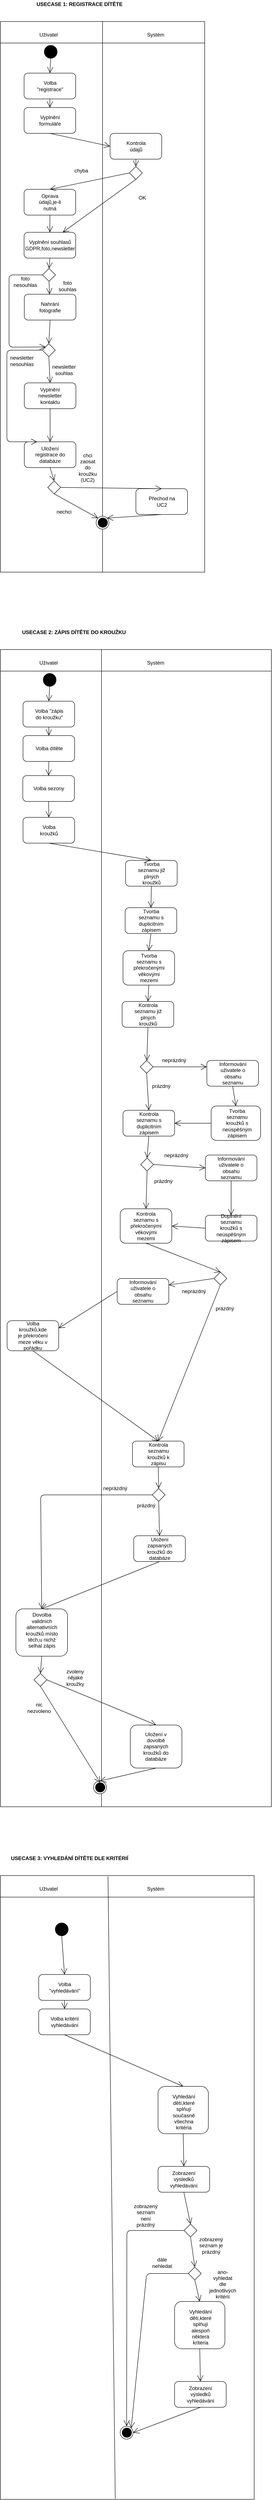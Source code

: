 <mxfile version="12.1.7" type="device" pages="1"><diagram id="_x2Eyd409KpLAd0YChi9" name="Page-1"><mxGraphModel dx="928" dy="1797" grid="1" gridSize="10" guides="1" tooltips="1" connect="1" arrows="1" fold="1" page="1" pageScale="1" pageWidth="827" pageHeight="1169" math="0" shadow="0"><root><mxCell id="0"/><mxCell id="1" parent="0"/><mxCell id="M9mVtO8n7H0OmHYh2Jus-49" value="" style="rounded=0;whiteSpace=wrap;html=1;" vertex="1" parent="1"><mxGeometry x="140" y="3210" width="590" height="1450" as="geometry"/></mxCell><mxCell id="7DIYh5Q-L_YXMXavRIty-65" value="" style="rounded=0;whiteSpace=wrap;html=1;" parent="1" vertex="1"><mxGeometry x="140" y="360" width="630" height="2690" as="geometry"/></mxCell><mxCell id="7DIYh5Q-L_YXMXavRIty-66" value="" style="rounded=0;whiteSpace=wrap;html=1;" parent="1" vertex="1"><mxGeometry x="140" y="360" width="630" height="50" as="geometry"/></mxCell><mxCell id="7DIYh5Q-L_YXMXavRIty-67" value="Uživatel" style="text;html=1;strokeColor=none;fillColor=none;align=center;verticalAlign=middle;whiteSpace=wrap;rounded=0;" parent="1" vertex="1"><mxGeometry x="232" y="381" width="40" height="20" as="geometry"/></mxCell><mxCell id="7DIYh5Q-L_YXMXavRIty-68" value="Systém" style="text;html=1;strokeColor=none;fillColor=none;align=center;verticalAlign=middle;whiteSpace=wrap;rounded=0;" parent="1" vertex="1"><mxGeometry x="481" y="381" width="40" height="20" as="geometry"/></mxCell><mxCell id="akJ_Z65h4DLHmcDgJkPW-2" value="" style="rounded=0;whiteSpace=wrap;html=1;" parent="1" vertex="1"><mxGeometry x="140" y="-1100" width="475" height="1280" as="geometry"/></mxCell><mxCell id="akJ_Z65h4DLHmcDgJkPW-1" value="" style="rounded=1;whiteSpace=wrap;html=1;" parent="1" vertex="1"><mxGeometry x="195" y="-980" width="120" height="60" as="geometry"/></mxCell><mxCell id="akJ_Z65h4DLHmcDgJkPW-4" value="" style="rounded=0;whiteSpace=wrap;html=1;" parent="1" vertex="1"><mxGeometry x="140" y="-1100" width="475" height="50" as="geometry"/></mxCell><mxCell id="akJ_Z65h4DLHmcDgJkPW-3" value="" style="endArrow=none;html=1;entryX=0.5;entryY=0;entryDx=0;entryDy=0;exitX=0.5;exitY=1;exitDx=0;exitDy=0;" parent="1" source="akJ_Z65h4DLHmcDgJkPW-2" target="akJ_Z65h4DLHmcDgJkPW-2" edge="1"><mxGeometry width="50" height="50" relative="1" as="geometry"><mxPoint x="135" y="-460" as="sourcePoint"/><mxPoint x="75" y="-720" as="targetPoint"/></mxGeometry></mxCell><mxCell id="akJ_Z65h4DLHmcDgJkPW-5" value="Uživatel" style="text;html=1;strokeColor=none;fillColor=none;align=center;verticalAlign=middle;whiteSpace=wrap;rounded=0;" parent="1" vertex="1"><mxGeometry x="232" y="-1079" width="40" height="20" as="geometry"/></mxCell><mxCell id="akJ_Z65h4DLHmcDgJkPW-6" value="Systém" style="text;html=1;strokeColor=none;fillColor=none;align=center;verticalAlign=middle;whiteSpace=wrap;rounded=0;" parent="1" vertex="1"><mxGeometry x="481" y="-1079" width="40" height="20" as="geometry"/></mxCell><mxCell id="yc7E0Hjt0VNVInXLVDCk-1" value="Volba &quot;registrace&quot;" style="text;html=1;strokeColor=none;fillColor=none;align=center;verticalAlign=middle;whiteSpace=wrap;rounded=0;" parent="1" vertex="1"><mxGeometry x="217" y="-960" width="77" height="20" as="geometry"/></mxCell><mxCell id="yc7E0Hjt0VNVInXLVDCk-2" value="" style="rounded=1;whiteSpace=wrap;html=1;" parent="1" vertex="1"><mxGeometry x="195" y="-900" width="120" height="60" as="geometry"/></mxCell><mxCell id="yc7E0Hjt0VNVInXLVDCk-3" value="Vyplnění formuláře" style="text;html=1;strokeColor=none;fillColor=none;align=center;verticalAlign=middle;whiteSpace=wrap;rounded=0;" parent="1" vertex="1"><mxGeometry x="217" y="-880" width="77" height="20" as="geometry"/></mxCell><mxCell id="yc7E0Hjt0VNVInXLVDCk-4" value="" style="rounded=1;whiteSpace=wrap;html=1;" parent="1" vertex="1"><mxGeometry x="395" y="-840" width="120" height="60" as="geometry"/></mxCell><mxCell id="yc7E0Hjt0VNVInXLVDCk-5" value="Kontrola údajů" style="text;html=1;strokeColor=none;fillColor=none;align=center;verticalAlign=middle;whiteSpace=wrap;rounded=0;" parent="1" vertex="1"><mxGeometry x="416.5" y="-820" width="77" height="20" as="geometry"/></mxCell><mxCell id="yc7E0Hjt0VNVInXLVDCk-6" value="" style="rounded=1;whiteSpace=wrap;html=1;" parent="1" vertex="1"><mxGeometry x="195" y="-610" width="120" height="60" as="geometry"/></mxCell><mxCell id="yc7E0Hjt0VNVInXLVDCk-7" value="Vyplnění souhlasů GDPR,foto,newsletter" style="text;html=1;strokeColor=none;fillColor=none;align=center;verticalAlign=middle;whiteSpace=wrap;rounded=0;" parent="1" vertex="1"><mxGeometry x="216.5" y="-590" width="77" height="20" as="geometry"/></mxCell><mxCell id="yc7E0Hjt0VNVInXLVDCk-8" value="" style="rounded=1;whiteSpace=wrap;html=1;" parent="1" vertex="1"><mxGeometry x="195" y="-710" width="120" height="60" as="geometry"/></mxCell><mxCell id="yc7E0Hjt0VNVInXLVDCk-9" value="Oprava údajů,je-li nutná" style="text;html=1;strokeColor=none;fillColor=none;align=center;verticalAlign=middle;whiteSpace=wrap;rounded=0;" parent="1" vertex="1"><mxGeometry x="225" y="-690" width="60" height="20" as="geometry"/></mxCell><mxCell id="yc7E0Hjt0VNVInXLVDCk-10" value="" style="rounded=1;whiteSpace=wrap;html=1;" parent="1" vertex="1"><mxGeometry x="195.5" y="-466" width="120" height="60" as="geometry"/></mxCell><mxCell id="yc7E0Hjt0VNVInXLVDCk-11" value="Nahrání fotografie" style="text;html=1;strokeColor=none;fillColor=none;align=center;verticalAlign=middle;whiteSpace=wrap;rounded=0;" parent="1" vertex="1"><mxGeometry x="217" y="-446" width="77" height="20" as="geometry"/></mxCell><mxCell id="yc7E0Hjt0VNVInXLVDCk-12" value="" style="rhombus;whiteSpace=wrap;html=1;" parent="1" vertex="1"><mxGeometry x="440" y="-763" width="30" height="30" as="geometry"/></mxCell><mxCell id="yc7E0Hjt0VNVInXLVDCk-13" value="" style="rhombus;whiteSpace=wrap;html=1;" parent="1" vertex="1"><mxGeometry x="238" y="-526" width="30" height="30" as="geometry"/></mxCell><mxCell id="yc7E0Hjt0VNVInXLVDCk-14" value="" style="rounded=1;whiteSpace=wrap;html=1;" parent="1" vertex="1"><mxGeometry x="195.5" y="-260" width="120" height="60" as="geometry"/></mxCell><mxCell id="yc7E0Hjt0VNVInXLVDCk-15" value="Vyplnění newsletter kontaktu" style="text;html=1;strokeColor=none;fillColor=none;align=center;verticalAlign=middle;whiteSpace=wrap;rounded=0;" parent="1" vertex="1"><mxGeometry x="217" y="-240" width="77" height="20" as="geometry"/></mxCell><mxCell id="yc7E0Hjt0VNVInXLVDCk-16" value="" style="rounded=1;whiteSpace=wrap;html=1;" parent="1" vertex="1"><mxGeometry x="455" y="-14" width="120" height="60" as="geometry"/></mxCell><mxCell id="yc7E0Hjt0VNVInXLVDCk-17" value="Přechod na UC2" style="text;html=1;strokeColor=none;fillColor=none;align=center;verticalAlign=middle;whiteSpace=wrap;rounded=0;" parent="1" vertex="1"><mxGeometry x="476.5" y="6" width="77" height="20" as="geometry"/></mxCell><mxCell id="yc7E0Hjt0VNVInXLVDCk-18" value="" style="rounded=1;whiteSpace=wrap;html=1;" parent="1" vertex="1"><mxGeometry x="195.5" y="-123" width="120" height="60" as="geometry"/></mxCell><mxCell id="yc7E0Hjt0VNVInXLVDCk-19" value="Uložení registrace do databáze" style="text;html=1;strokeColor=none;fillColor=none;align=center;verticalAlign=middle;whiteSpace=wrap;rounded=0;" parent="1" vertex="1"><mxGeometry x="217" y="-103" width="77" height="20" as="geometry"/></mxCell><mxCell id="yc7E0Hjt0VNVInXLVDCk-20" value="" style="endArrow=open;endFill=1;endSize=12;html=1;entryX=0.5;entryY=0;entryDx=0;entryDy=0;exitX=0.5;exitY=1;exitDx=0;exitDy=0;" parent="1" source="akJ_Z65h4DLHmcDgJkPW-1" target="yc7E0Hjt0VNVInXLVDCk-2" edge="1"><mxGeometry width="160" relative="1" as="geometry"><mxPoint x="-65" y="-725" as="sourcePoint"/><mxPoint x="95" y="-725" as="targetPoint"/></mxGeometry></mxCell><mxCell id="yc7E0Hjt0VNVInXLVDCk-21" value="" style="endArrow=open;endFill=1;endSize=12;html=1;exitX=0.5;exitY=1;exitDx=0;exitDy=0;entryX=0;entryY=0.5;entryDx=0;entryDy=0;" parent="1" source="yc7E0Hjt0VNVInXLVDCk-2" target="yc7E0Hjt0VNVInXLVDCk-4" edge="1"><mxGeometry width="160" relative="1" as="geometry"><mxPoint x="265" y="-910" as="sourcePoint"/><mxPoint x="45" y="-800" as="targetPoint"/></mxGeometry></mxCell><mxCell id="yc7E0Hjt0VNVInXLVDCk-24" value="" style="endArrow=open;endFill=1;endSize=12;html=1;exitX=0.5;exitY=1;exitDx=0;exitDy=0;entryX=0.5;entryY=0;entryDx=0;entryDy=0;" parent="1" source="yc7E0Hjt0VNVInXLVDCk-4" target="yc7E0Hjt0VNVInXLVDCk-12" edge="1"><mxGeometry width="160" relative="1" as="geometry"><mxPoint x="265" y="-830" as="sourcePoint"/><mxPoint x="405" y="-800" as="targetPoint"/></mxGeometry></mxCell><mxCell id="yc7E0Hjt0VNVInXLVDCk-25" value="" style="endArrow=open;endFill=1;endSize=12;html=1;exitX=0;exitY=0.5;exitDx=0;exitDy=0;entryX=0.5;entryY=0;entryDx=0;entryDy=0;" parent="1" source="yc7E0Hjt0VNVInXLVDCk-12" target="yc7E0Hjt0VNVInXLVDCk-8" edge="1"><mxGeometry width="160" relative="1" as="geometry"><mxPoint x="265" y="-830" as="sourcePoint"/><mxPoint x="405" y="-800" as="targetPoint"/></mxGeometry></mxCell><mxCell id="yc7E0Hjt0VNVInXLVDCk-26" value="" style="endArrow=open;endFill=1;endSize=12;html=1;entryX=0.75;entryY=0;entryDx=0;entryDy=0;exitX=0.5;exitY=1;exitDx=0;exitDy=0;" parent="1" source="yc7E0Hjt0VNVInXLVDCk-12" target="yc7E0Hjt0VNVInXLVDCk-6" edge="1"><mxGeometry width="160" relative="1" as="geometry"><mxPoint x="450" y="-738" as="sourcePoint"/><mxPoint x="265" y="-670" as="targetPoint"/></mxGeometry></mxCell><mxCell id="yc7E0Hjt0VNVInXLVDCk-27" value="" style="endArrow=open;endFill=1;endSize=12;html=1;entryX=0.5;entryY=0;entryDx=0;entryDy=0;exitX=0.5;exitY=1;exitDx=0;exitDy=0;" parent="1" source="yc7E0Hjt0VNVInXLVDCk-6" target="yc7E0Hjt0VNVInXLVDCk-13" edge="1"><mxGeometry width="160" relative="1" as="geometry"><mxPoint x="465" y="-723" as="sourcePoint"/><mxPoint x="265" y="-600" as="targetPoint"/></mxGeometry></mxCell><mxCell id="yc7E0Hjt0VNVInXLVDCk-28" value="" style="endArrow=open;endFill=1;endSize=12;html=1;exitX=0.5;exitY=1;exitDx=0;exitDy=0;" parent="1" source="yc7E0Hjt0VNVInXLVDCk-13" target="yc7E0Hjt0VNVInXLVDCk-10" edge="1"><mxGeometry width="160" relative="1" as="geometry"><mxPoint x="265" y="-540" as="sourcePoint"/><mxPoint x="263" y="-520" as="targetPoint"/></mxGeometry></mxCell><mxCell id="qih8UzjFprMZLhGbJ22U-2" value="" style="rhombus;whiteSpace=wrap;html=1;" parent="1" vertex="1"><mxGeometry x="237.5" y="-351" width="30" height="30" as="geometry"/></mxCell><mxCell id="qih8UzjFprMZLhGbJ22U-3" value="" style="endArrow=open;endFill=1;endSize=12;html=1;entryX=0.5;entryY=0;entryDx=0;entryDy=0;exitX=0.5;exitY=1;exitDx=0;exitDy=0;" parent="1" source="yc7E0Hjt0VNVInXLVDCk-10" target="qih8UzjFprMZLhGbJ22U-2" edge="1"><mxGeometry width="160" relative="1" as="geometry"><mxPoint x="332.5" y="-426" as="sourcePoint"/><mxPoint x="342.5" y="-476" as="targetPoint"/></mxGeometry></mxCell><mxCell id="qih8UzjFprMZLhGbJ22U-4" value="" style="endArrow=open;endFill=1;endSize=12;html=1;exitX=0.5;exitY=1;exitDx=0;exitDy=0;entryX=0.5;entryY=0;entryDx=0;entryDy=0;" parent="1" source="qih8UzjFprMZLhGbJ22U-2" target="yc7E0Hjt0VNVInXLVDCk-14" edge="1"><mxGeometry width="160" relative="1" as="geometry"><mxPoint x="342.5" y="-416" as="sourcePoint"/><mxPoint x="331.75" y="-342" as="targetPoint"/></mxGeometry></mxCell><mxCell id="qih8UzjFprMZLhGbJ22U-8" value="" style="endArrow=open;endFill=1;endSize=12;html=1;entryX=0.25;entryY=0;entryDx=0;entryDy=0;exitX=0;exitY=0.5;exitDx=0;exitDy=0;" parent="1" source="qih8UzjFprMZLhGbJ22U-2" target="yc7E0Hjt0VNVInXLVDCk-18" edge="1"><mxGeometry width="160" relative="1" as="geometry"><mxPoint x="238" y="-340" as="sourcePoint"/><mxPoint x="255" y="-390" as="targetPoint"/><Array as="points"><mxPoint x="155" y="-336"/><mxPoint x="155" y="-123"/></Array></mxGeometry></mxCell><mxCell id="qih8UzjFprMZLhGbJ22U-9" value="" style="endArrow=open;endFill=1;endSize=12;html=1;exitX=0;exitY=0.5;exitDx=0;exitDy=0;entryX=0;entryY=0;entryDx=0;entryDy=0;" parent="1" source="yc7E0Hjt0VNVInXLVDCk-13" target="qih8UzjFprMZLhGbJ22U-2" edge="1"><mxGeometry width="160" relative="1" as="geometry"><mxPoint x="248" y="-501" as="sourcePoint"/><mxPoint x="255" y="-333.5" as="targetPoint"/><Array as="points"><mxPoint x="160" y="-511"/><mxPoint x="160" y="-343"/></Array></mxGeometry></mxCell><mxCell id="qih8UzjFprMZLhGbJ22U-10" value="" style="endArrow=open;endFill=1;endSize=12;html=1;exitX=0.5;exitY=1;exitDx=0;exitDy=0;entryX=0.5;entryY=0;entryDx=0;entryDy=0;" parent="1" source="yc7E0Hjt0VNVInXLVDCk-14" target="yc7E0Hjt0VNVInXLVDCk-18" edge="1"><mxGeometry width="160" relative="1" as="geometry"><mxPoint x="255.5" y="-190" as="sourcePoint"/><mxPoint x="259" y="-80" as="targetPoint"/></mxGeometry></mxCell><mxCell id="qih8UzjFprMZLhGbJ22U-11" value="" style="endArrow=open;endFill=1;endSize=12;html=1;entryX=0.5;entryY=0;entryDx=0;entryDy=0;exitX=0.5;exitY=1;exitDx=0;exitDy=0;" parent="1" source="yc7E0Hjt0VNVInXLVDCk-8" target="yc7E0Hjt0VNVInXLVDCk-6" edge="1"><mxGeometry width="160" relative="1" as="geometry"><mxPoint x="465" y="-723" as="sourcePoint"/><mxPoint x="295" y="-600" as="targetPoint"/></mxGeometry></mxCell><mxCell id="qih8UzjFprMZLhGbJ22U-12" value="" style="endArrow=open;endFill=1;endSize=12;html=1;exitX=1;exitY=0.5;exitDx=0;exitDy=0;entryX=0.5;entryY=0;entryDx=0;entryDy=0;" parent="1" source="qih8UzjFprMZLhGbJ22U-14" target="yc7E0Hjt0VNVInXLVDCk-16" edge="1"><mxGeometry width="160" relative="1" as="geometry"><mxPoint x="265.5" y="-190" as="sourcePoint"/><mxPoint x="265.5" y="-113" as="targetPoint"/></mxGeometry></mxCell><mxCell id="qih8UzjFprMZLhGbJ22U-13" value="foto nesouhlas" style="text;html=1;strokeColor=none;fillColor=none;align=center;verticalAlign=middle;whiteSpace=wrap;rounded=0;" parent="1" vertex="1"><mxGeometry x="177.5" y="-505" width="40" height="20" as="geometry"/></mxCell><mxCell id="qih8UzjFprMZLhGbJ22U-14" value="" style="rhombus;whiteSpace=wrap;html=1;" parent="1" vertex="1"><mxGeometry x="250" y="-32" width="30" height="30" as="geometry"/></mxCell><mxCell id="qih8UzjFprMZLhGbJ22U-15" value="" style="endArrow=open;endFill=1;endSize=12;html=1;exitX=0.5;exitY=1;exitDx=0;exitDy=0;entryX=0.5;entryY=0;entryDx=0;entryDy=0;" parent="1" source="yc7E0Hjt0VNVInXLVDCk-18" target="qih8UzjFprMZLhGbJ22U-14" edge="1"><mxGeometry width="160" relative="1" as="geometry"><mxPoint x="265.5" y="-190" as="sourcePoint"/><mxPoint x="265.5" y="-113" as="targetPoint"/></mxGeometry></mxCell><mxCell id="qih8UzjFprMZLhGbJ22U-17" value="" style="ellipse;whiteSpace=wrap;html=1;aspect=fixed;" parent="1" vertex="1"><mxGeometry x="362.5" y="50" width="30" height="30" as="geometry"/></mxCell><mxCell id="qih8UzjFprMZLhGbJ22U-18" value="" style="ellipse;whiteSpace=wrap;html=1;aspect=fixed;fillColor=#000000;" parent="1" vertex="1"><mxGeometry x="367" y="54" width="22" height="22" as="geometry"/></mxCell><mxCell id="qih8UzjFprMZLhGbJ22U-21" value="" style="endArrow=open;endFill=1;endSize=12;html=1;exitX=0.5;exitY=1;exitDx=0;exitDy=0;entryX=0;entryY=0;entryDx=0;entryDy=0;" parent="1" source="qih8UzjFprMZLhGbJ22U-14" target="qih8UzjFprMZLhGbJ22U-17" edge="1"><mxGeometry width="160" relative="1" as="geometry"><mxPoint x="290" y="-7" as="sourcePoint"/><mxPoint x="525" y="-4" as="targetPoint"/></mxGeometry></mxCell><mxCell id="qih8UzjFprMZLhGbJ22U-22" value="" style="endArrow=open;endFill=1;endSize=12;html=1;exitX=0.5;exitY=1;exitDx=0;exitDy=0;entryX=1;entryY=0;entryDx=0;entryDy=0;" parent="1" source="yc7E0Hjt0VNVInXLVDCk-16" target="qih8UzjFprMZLhGbJ22U-17" edge="1"><mxGeometry width="160" relative="1" as="geometry"><mxPoint x="275" y="8" as="sourcePoint"/><mxPoint x="376.893" y="64.393" as="targetPoint"/></mxGeometry></mxCell><mxCell id="qih8UzjFprMZLhGbJ22U-23" value="foto souhlas" style="text;html=1;strokeColor=none;fillColor=none;align=center;verticalAlign=middle;whiteSpace=wrap;rounded=0;" parent="1" vertex="1"><mxGeometry x="275.5" y="-495" width="40" height="20" as="geometry"/></mxCell><mxCell id="qih8UzjFprMZLhGbJ22U-24" value="newsletter souhlas" style="text;html=1;strokeColor=none;fillColor=none;align=center;verticalAlign=middle;whiteSpace=wrap;rounded=0;" parent="1" vertex="1"><mxGeometry x="267.5" y="-300" width="40" height="20" as="geometry"/></mxCell><mxCell id="qih8UzjFprMZLhGbJ22U-25" value="newsletter nesouhlas" style="text;html=1;strokeColor=none;fillColor=none;align=center;verticalAlign=middle;whiteSpace=wrap;rounded=0;" parent="1" vertex="1"><mxGeometry x="170" y="-321" width="40" height="20" as="geometry"/></mxCell><mxCell id="qih8UzjFprMZLhGbJ22U-26" value="OK" style="text;html=1;strokeColor=none;fillColor=none;align=center;verticalAlign=middle;whiteSpace=wrap;rounded=0;" parent="1" vertex="1"><mxGeometry x="450" y="-700" width="40" height="20" as="geometry"/></mxCell><mxCell id="qih8UzjFprMZLhGbJ22U-27" value="chyba" style="text;html=1;strokeColor=none;fillColor=none;align=center;verticalAlign=middle;whiteSpace=wrap;rounded=0;" parent="1" vertex="1"><mxGeometry x="307.5" y="-763" width="40" height="20" as="geometry"/></mxCell><mxCell id="qih8UzjFprMZLhGbJ22U-28" value="chci zaosat do kroužku (UC2)" style="text;html=1;strokeColor=none;fillColor=none;align=center;verticalAlign=middle;whiteSpace=wrap;rounded=0;" parent="1" vertex="1"><mxGeometry x="322.5" y="-73" width="40" height="20" as="geometry"/></mxCell><mxCell id="qih8UzjFprMZLhGbJ22U-29" value="nechci" style="text;html=1;strokeColor=none;fillColor=none;align=center;verticalAlign=middle;whiteSpace=wrap;rounded=0;" parent="1" vertex="1"><mxGeometry x="267.5" y="30" width="40" height="20" as="geometry"/></mxCell><mxCell id="qih8UzjFprMZLhGbJ22U-31" value="" style="ellipse;whiteSpace=wrap;html=1;aspect=fixed;fillColor=#000000;" parent="1" vertex="1"><mxGeometry x="242" y="-1044.5" width="30" height="30" as="geometry"/></mxCell><mxCell id="qih8UzjFprMZLhGbJ22U-32" value="" style="endArrow=open;endFill=1;endSize=12;html=1;entryX=0.5;entryY=0;entryDx=0;entryDy=0;exitX=0.5;exitY=1;exitDx=0;exitDy=0;" parent="1" source="qih8UzjFprMZLhGbJ22U-31" target="akJ_Z65h4DLHmcDgJkPW-1" edge="1"><mxGeometry width="160" relative="1" as="geometry"><mxPoint x="265" y="-930" as="sourcePoint"/><mxPoint x="265" y="-910" as="targetPoint"/></mxGeometry></mxCell><mxCell id="9zVzNf17togBuj1kC-iF-1" value="" style="rounded=1;whiteSpace=wrap;html=1;" parent="1" vertex="1"><mxGeometry x="192.5" y="480" width="120" height="60" as="geometry"/></mxCell><mxCell id="9zVzNf17togBuj1kC-iF-2" value="" style="endArrow=none;html=1;entryX=0.5;entryY=0;entryDx=0;entryDy=0;" parent="1" edge="1"><mxGeometry width="50" height="50" relative="1" as="geometry"><mxPoint x="375" y="3050" as="sourcePoint"/><mxPoint x="375" y="360" as="targetPoint"/></mxGeometry></mxCell><mxCell id="9zVzNf17togBuj1kC-iF-3" value="Volba &quot;zápis do kroužku&quot;" style="text;html=1;strokeColor=none;fillColor=none;align=center;verticalAlign=middle;whiteSpace=wrap;rounded=0;" parent="1" vertex="1"><mxGeometry x="214.5" y="500" width="77" height="20" as="geometry"/></mxCell><mxCell id="9zVzNf17togBuj1kC-iF-4" value="" style="rounded=1;whiteSpace=wrap;html=1;" parent="1" vertex="1"><mxGeometry x="192.5" y="560" width="120" height="60" as="geometry"/></mxCell><mxCell id="9zVzNf17togBuj1kC-iF-5" value="Volba dítěte" style="text;html=1;strokeColor=none;fillColor=none;align=center;verticalAlign=middle;whiteSpace=wrap;rounded=0;" parent="1" vertex="1"><mxGeometry x="214.5" y="580" width="77" height="20" as="geometry"/></mxCell><mxCell id="9zVzNf17togBuj1kC-iF-6" value="" style="rounded=1;whiteSpace=wrap;html=1;" parent="1" vertex="1"><mxGeometry x="192" y="653" width="120" height="60" as="geometry"/></mxCell><mxCell id="9zVzNf17togBuj1kC-iF-7" value="Volba sezony" style="text;html=1;strokeColor=none;fillColor=none;align=center;verticalAlign=middle;whiteSpace=wrap;rounded=0;" parent="1" vertex="1"><mxGeometry x="213.5" y="673" width="77" height="20" as="geometry"/></mxCell><mxCell id="9zVzNf17togBuj1kC-iF-8" value="" style="rounded=1;whiteSpace=wrap;html=1;" parent="1" vertex="1"><mxGeometry x="431" y="850" width="120" height="60" as="geometry"/></mxCell><mxCell id="9zVzNf17togBuj1kC-iF-9" value="Tvorba seznamu již plných kroužků" style="text;html=1;strokeColor=none;fillColor=none;align=center;verticalAlign=middle;whiteSpace=wrap;rounded=0;" parent="1" vertex="1"><mxGeometry x="452.5" y="870" width="77" height="20" as="geometry"/></mxCell><mxCell id="9zVzNf17togBuj1kC-iF-10" value="" style="rounded=1;whiteSpace=wrap;html=1;" parent="1" vertex="1"><mxGeometry x="192.5" y="750" width="120" height="60" as="geometry"/></mxCell><mxCell id="9zVzNf17togBuj1kC-iF-11" value="Volba kroužků" style="text;html=1;strokeColor=none;fillColor=none;align=center;verticalAlign=middle;whiteSpace=wrap;rounded=0;" parent="1" vertex="1"><mxGeometry x="222.5" y="770" width="60" height="20" as="geometry"/></mxCell><mxCell id="9zVzNf17togBuj1kC-iF-12" value="" style="rounded=1;whiteSpace=wrap;html=1;" parent="1" vertex="1"><mxGeometry x="430" y="960" width="120" height="60" as="geometry"/></mxCell><mxCell id="9zVzNf17togBuj1kC-iF-13" value="Tvorba seznamu s duplicitním zápisem" style="text;html=1;strokeColor=none;fillColor=none;align=center;verticalAlign=middle;whiteSpace=wrap;rounded=0;" parent="1" vertex="1"><mxGeometry x="451.5" y="980" width="77" height="20" as="geometry"/></mxCell><mxCell id="9zVzNf17togBuj1kC-iF-18" value="" style="rounded=1;whiteSpace=wrap;html=1;" parent="1" vertex="1"><mxGeometry x="155.5" y="1920" width="120" height="70" as="geometry"/></mxCell><mxCell id="9zVzNf17togBuj1kC-iF-19" value="Volba kroužků,kde je překročení meze věku v pořádku" style="text;html=1;strokeColor=none;fillColor=none;align=center;verticalAlign=middle;whiteSpace=wrap;rounded=0;" parent="1" vertex="1"><mxGeometry x="177" y="1945" width="77" height="20" as="geometry"/></mxCell><mxCell id="9zVzNf17togBuj1kC-iF-22" value="" style="endArrow=open;endFill=1;endSize=12;html=1;entryX=0.5;entryY=0;entryDx=0;entryDy=0;exitX=0.5;exitY=1;exitDx=0;exitDy=0;" parent="1" source="9zVzNf17togBuj1kC-iF-1" target="9zVzNf17togBuj1kC-iF-4" edge="1"><mxGeometry width="160" relative="1" as="geometry"><mxPoint x="-67.5" y="735" as="sourcePoint"/><mxPoint x="92.5" y="735" as="targetPoint"/></mxGeometry></mxCell><mxCell id="9zVzNf17togBuj1kC-iF-23" value="" style="endArrow=open;endFill=1;endSize=12;html=1;exitX=0.5;exitY=1;exitDx=0;exitDy=0;entryX=0.5;entryY=0;entryDx=0;entryDy=0;" parent="1" source="9zVzNf17togBuj1kC-iF-4" target="9zVzNf17togBuj1kC-iF-6" edge="1"><mxGeometry width="160" relative="1" as="geometry"><mxPoint x="262.5" y="550" as="sourcePoint"/><mxPoint x="42.5" y="660" as="targetPoint"/></mxGeometry></mxCell><mxCell id="9zVzNf17togBuj1kC-iF-27" value="" style="endArrow=open;endFill=1;endSize=12;html=1;entryX=0.5;entryY=0;entryDx=0;entryDy=0;exitX=0.5;exitY=1;exitDx=0;exitDy=0;" parent="1" source="9zVzNf17togBuj1kC-iF-8" target="9zVzNf17togBuj1kC-iF-12" edge="1"><mxGeometry width="160" relative="1" as="geometry"><mxPoint x="462.5" y="737" as="sourcePoint"/><mxPoint x="250.5" y="934" as="targetPoint"/></mxGeometry></mxCell><mxCell id="9zVzNf17togBuj1kC-iF-30" value="" style="endArrow=open;endFill=1;endSize=12;html=1;entryX=0.5;entryY=0;entryDx=0;entryDy=0;exitX=0.5;exitY=1;exitDx=0;exitDy=0;" parent="1" source="9zVzNf17togBuj1kC-iF-12" target="7DIYh5Q-L_YXMXavRIty-1" edge="1"><mxGeometry width="160" relative="1" as="geometry"><mxPoint x="330" y="1034" as="sourcePoint"/><mxPoint x="250" y="1109" as="targetPoint"/></mxGeometry></mxCell><mxCell id="9zVzNf17togBuj1kC-iF-35" value="" style="endArrow=open;endFill=1;endSize=12;html=1;entryX=0.5;entryY=0;entryDx=0;entryDy=0;exitX=0.5;exitY=1;exitDx=0;exitDy=0;" parent="1" source="9zVzNf17togBuj1kC-iF-10" target="9zVzNf17togBuj1kC-iF-8" edge="1"><mxGeometry width="160" relative="1" as="geometry"><mxPoint x="462.5" y="737" as="sourcePoint"/><mxPoint x="292.5" y="860" as="targetPoint"/></mxGeometry></mxCell><mxCell id="9zVzNf17togBuj1kC-iF-40" value="" style="ellipse;whiteSpace=wrap;html=1;aspect=fixed;" parent="1" vertex="1"><mxGeometry x="356.5" y="2990" width="30" height="30" as="geometry"/></mxCell><mxCell id="9zVzNf17togBuj1kC-iF-41" value="" style="ellipse;whiteSpace=wrap;html=1;aspect=fixed;fillColor=#000000;" parent="1" vertex="1"><mxGeometry x="361" y="2994" width="22" height="22" as="geometry"/></mxCell><mxCell id="9zVzNf17togBuj1kC-iF-43" value="" style="endArrow=open;endFill=1;endSize=12;html=1;exitX=0.5;exitY=1;exitDx=0;exitDy=0;entryX=0.5;entryY=0;entryDx=0;entryDy=0;" parent="1" source="7DIYh5Q-L_YXMXavRIty-51" target="9zVzNf17togBuj1kC-iF-40" edge="1"><mxGeometry width="160" relative="1" as="geometry"><mxPoint x="414.5" y="2950" as="sourcePoint"/><mxPoint x="278.893" y="2714.393" as="targetPoint"/></mxGeometry></mxCell><mxCell id="9zVzNf17togBuj1kC-iF-51" value="" style="ellipse;whiteSpace=wrap;html=1;aspect=fixed;fillColor=#000000;" parent="1" vertex="1"><mxGeometry x="239.5" y="415.5" width="30" height="30" as="geometry"/></mxCell><mxCell id="9zVzNf17togBuj1kC-iF-52" value="" style="endArrow=open;endFill=1;endSize=12;html=1;entryX=0.5;entryY=0;entryDx=0;entryDy=0;exitX=0.5;exitY=1;exitDx=0;exitDy=0;" parent="1" source="9zVzNf17togBuj1kC-iF-51" target="9zVzNf17togBuj1kC-iF-1" edge="1"><mxGeometry width="160" relative="1" as="geometry"><mxPoint x="262.5" y="530" as="sourcePoint"/><mxPoint x="262.5" y="550" as="targetPoint"/></mxGeometry></mxCell><mxCell id="7DIYh5Q-L_YXMXavRIty-1" value="" style="rounded=1;whiteSpace=wrap;html=1;" parent="1" vertex="1"><mxGeometry x="425" y="1060" width="120" height="80" as="geometry"/></mxCell><mxCell id="7DIYh5Q-L_YXMXavRIty-2" value="Tvorba seznamu s překročenými věkovými mezemi" style="text;html=1;strokeColor=none;fillColor=none;align=center;verticalAlign=middle;whiteSpace=wrap;rounded=0;" parent="1" vertex="1"><mxGeometry x="446.5" y="1090" width="77" height="20" as="geometry"/></mxCell><mxCell id="7DIYh5Q-L_YXMXavRIty-3" value="" style="endArrow=open;endFill=1;endSize=12;html=1;exitX=0.5;exitY=1;exitDx=0;exitDy=0;entryX=0.5;entryY=0;entryDx=0;entryDy=0;" parent="1" source="7DIYh5Q-L_YXMXavRIty-1" target="7DIYh5Q-L_YXMXavRIty-4" edge="1"><mxGeometry width="160" relative="1" as="geometry"><mxPoint x="325" y="1144" as="sourcePoint"/><mxPoint x="485" y="1220" as="targetPoint"/></mxGeometry></mxCell><mxCell id="7DIYh5Q-L_YXMXavRIty-4" value="" style="rounded=1;whiteSpace=wrap;html=1;" parent="1" vertex="1"><mxGeometry x="423" y="1178" width="120" height="60" as="geometry"/></mxCell><mxCell id="7DIYh5Q-L_YXMXavRIty-5" value="Kontrola seznamu již plných kroužků" style="text;html=1;strokeColor=none;fillColor=none;align=center;verticalAlign=middle;whiteSpace=wrap;rounded=0;" parent="1" vertex="1"><mxGeometry x="444.5" y="1198" width="77" height="20" as="geometry"/></mxCell><mxCell id="7DIYh5Q-L_YXMXavRIty-6" value="" style="rounded=1;whiteSpace=wrap;html=1;" parent="1" vertex="1"><mxGeometry x="425" y="1431" width="120" height="60" as="geometry"/></mxCell><mxCell id="7DIYh5Q-L_YXMXavRIty-7" value="Kontrola seznamu s duplicitním zápisem" style="text;html=1;strokeColor=none;fillColor=none;align=center;verticalAlign=middle;whiteSpace=wrap;rounded=0;" parent="1" vertex="1"><mxGeometry x="446.5" y="1451" width="77" height="20" as="geometry"/></mxCell><mxCell id="7DIYh5Q-L_YXMXavRIty-8" value="" style="endArrow=open;endFill=1;endSize=12;html=1;exitX=0.5;exitY=1;exitDx=0;exitDy=0;" parent="1" source="7DIYh5Q-L_YXMXavRIty-4" target="7DIYh5Q-L_YXMXavRIty-13" edge="1"><mxGeometry width="160" relative="1" as="geometry"><mxPoint x="455.5" y="1117" as="sourcePoint"/><mxPoint x="483" y="1270" as="targetPoint"/></mxGeometry></mxCell><mxCell id="7DIYh5Q-L_YXMXavRIty-10" value="" style="rounded=1;whiteSpace=wrap;html=1;" parent="1" vertex="1"><mxGeometry x="418.5" y="1660" width="120" height="80" as="geometry"/></mxCell><mxCell id="7DIYh5Q-L_YXMXavRIty-11" value="Kontrola seznamu s překročenými věkovými mezemi" style="text;html=1;strokeColor=none;fillColor=none;align=center;verticalAlign=middle;whiteSpace=wrap;rounded=0;" parent="1" vertex="1"><mxGeometry x="439.5" y="1690" width="77" height="20" as="geometry"/></mxCell><mxCell id="7DIYh5Q-L_YXMXavRIty-13" value="" style="rhombus;whiteSpace=wrap;html=1;" parent="1" vertex="1"><mxGeometry x="465" y="1315" width="30" height="30" as="geometry"/></mxCell><mxCell id="7DIYh5Q-L_YXMXavRIty-14" value="" style="endArrow=open;endFill=1;endSize=12;html=1;exitX=0.5;exitY=1;exitDx=0;exitDy=0;entryX=0.5;entryY=0;entryDx=0;entryDy=0;" parent="1" source="7DIYh5Q-L_YXMXavRIty-13" target="7DIYh5Q-L_YXMXavRIty-6" edge="1"><mxGeometry width="160" relative="1" as="geometry"><mxPoint x="495" y="1291" as="sourcePoint"/><mxPoint x="491.5" y="1322.5" as="targetPoint"/></mxGeometry></mxCell><mxCell id="7DIYh5Q-L_YXMXavRIty-16" value="" style="endArrow=open;endFill=1;endSize=12;html=1;exitX=0.5;exitY=1;exitDx=0;exitDy=0;entryX=0.5;entryY=0;entryDx=0;entryDy=0;" parent="1" source="7DIYh5Q-L_YXMXavRIty-6" target="7DIYh5Q-L_YXMXavRIty-17" edge="1"><mxGeometry width="160" relative="1" as="geometry"><mxPoint x="568.5" y="1431" as="sourcePoint"/><mxPoint x="566.5" y="1471" as="targetPoint"/></mxGeometry></mxCell><mxCell id="7DIYh5Q-L_YXMXavRIty-17" value="" style="rhombus;whiteSpace=wrap;html=1;" parent="1" vertex="1"><mxGeometry x="466" y="1542" width="30" height="30" as="geometry"/></mxCell><mxCell id="7DIYh5Q-L_YXMXavRIty-18" value="" style="endArrow=open;endFill=1;endSize=12;html=1;exitX=0.5;exitY=1;exitDx=0;exitDy=0;entryX=0.5;entryY=0;entryDx=0;entryDy=0;" parent="1" source="7DIYh5Q-L_YXMXavRIty-17" target="7DIYh5Q-L_YXMXavRIty-10" edge="1"><mxGeometry width="160" relative="1" as="geometry"><mxPoint x="578.5" y="1500" as="sourcePoint"/><mxPoint x="566.5" y="1600" as="targetPoint"/></mxGeometry></mxCell><mxCell id="7DIYh5Q-L_YXMXavRIty-20" value="" style="endArrow=open;endFill=1;endSize=12;html=1;exitX=0.5;exitY=1;exitDx=0;exitDy=0;entryX=0.5;entryY=0;entryDx=0;entryDy=0;" parent="1" source="7DIYh5Q-L_YXMXavRIty-10" target="7DIYh5Q-L_YXMXavRIty-21" edge="1"><mxGeometry width="160" relative="1" as="geometry"><mxPoint x="486.5" y="1699" as="sourcePoint"/><mxPoint x="568" y="1709" as="targetPoint"/></mxGeometry></mxCell><mxCell id="7DIYh5Q-L_YXMXavRIty-21" value="" style="rhombus;whiteSpace=wrap;html=1;" parent="1" vertex="1"><mxGeometry x="636.5" y="1807" width="30" height="30" as="geometry"/></mxCell><mxCell id="7DIYh5Q-L_YXMXavRIty-22" value="" style="endArrow=open;endFill=1;endSize=12;html=1;exitX=0.5;exitY=1;exitDx=0;exitDy=0;entryX=0.5;entryY=0;entryDx=0;entryDy=0;" parent="1" source="7DIYh5Q-L_YXMXavRIty-21" target="7DIYh5Q-L_YXMXavRIty-45" edge="1"><mxGeometry width="160" relative="1" as="geometry"><mxPoint x="580" y="1679" as="sourcePoint"/><mxPoint x="576.5" y="1839" as="targetPoint"/></mxGeometry></mxCell><mxCell id="7DIYh5Q-L_YXMXavRIty-23" value="" style="rounded=1;whiteSpace=wrap;html=1;" parent="1" vertex="1"><mxGeometry x="620" y="1315" width="120" height="60" as="geometry"/></mxCell><mxCell id="7DIYh5Q-L_YXMXavRIty-24" value="Informování uživatele o obsahu seznamu" style="text;html=1;strokeColor=none;fillColor=none;align=center;verticalAlign=middle;whiteSpace=wrap;rounded=0;" parent="1" vertex="1"><mxGeometry x="641.5" y="1335" width="77" height="20" as="geometry"/></mxCell><mxCell id="7DIYh5Q-L_YXMXavRIty-27" value="" style="rounded=1;whiteSpace=wrap;html=1;" parent="1" vertex="1"><mxGeometry x="616.5" y="1535" width="120" height="60" as="geometry"/></mxCell><mxCell id="7DIYh5Q-L_YXMXavRIty-28" value="Informování uživatele o obsahu seznamu" style="text;html=1;strokeColor=none;fillColor=none;align=center;verticalAlign=middle;whiteSpace=wrap;rounded=0;" parent="1" vertex="1"><mxGeometry x="638" y="1555" width="77" height="20" as="geometry"/></mxCell><mxCell id="7DIYh5Q-L_YXMXavRIty-29" value="" style="rounded=1;whiteSpace=wrap;html=1;" parent="1" vertex="1"><mxGeometry x="411.5" y="1822" width="120" height="60" as="geometry"/></mxCell><mxCell id="7DIYh5Q-L_YXMXavRIty-30" value="Informování uživatele o obsahu seznamu" style="text;html=1;strokeColor=none;fillColor=none;align=center;verticalAlign=middle;whiteSpace=wrap;rounded=0;" parent="1" vertex="1"><mxGeometry x="433" y="1842" width="77" height="20" as="geometry"/></mxCell><mxCell id="7DIYh5Q-L_YXMXavRIty-31" value="" style="rounded=1;whiteSpace=wrap;html=1;" parent="1" vertex="1"><mxGeometry x="630" y="1421" width="115" height="80" as="geometry"/></mxCell><mxCell id="7DIYh5Q-L_YXMXavRIty-32" value="Tvorba seznamu kroužků s neúspěšným zápisem" style="text;html=1;strokeColor=none;fillColor=none;align=center;verticalAlign=middle;whiteSpace=wrap;rounded=0;" parent="1" vertex="1"><mxGeometry x="651.5" y="1451" width="77" height="20" as="geometry"/></mxCell><mxCell id="7DIYh5Q-L_YXMXavRIty-33" value="" style="rounded=1;whiteSpace=wrap;html=1;" parent="1" vertex="1"><mxGeometry x="616.5" y="1675" width="120" height="60" as="geometry"/></mxCell><mxCell id="7DIYh5Q-L_YXMXavRIty-34" value="Doplnění seznamu kroužků s neúspěšným zápisem" style="text;html=1;strokeColor=none;fillColor=none;align=center;verticalAlign=middle;whiteSpace=wrap;rounded=0;" parent="1" vertex="1"><mxGeometry x="638" y="1695" width="77" height="20" as="geometry"/></mxCell><mxCell id="7DIYh5Q-L_YXMXavRIty-35" value="" style="endArrow=open;endFill=1;endSize=12;html=1;exitX=0;exitY=0.5;exitDx=0;exitDy=0;entryX=1;entryY=0.5;entryDx=0;entryDy=0;" parent="1" source="7DIYh5Q-L_YXMXavRIty-31" target="7DIYh5Q-L_YXMXavRIty-6" edge="1"><mxGeometry width="160" relative="1" as="geometry"><mxPoint x="465" y="1461" as="sourcePoint"/><mxPoint x="491" y="1493" as="targetPoint"/></mxGeometry></mxCell><mxCell id="7DIYh5Q-L_YXMXavRIty-36" value="" style="endArrow=open;endFill=1;endSize=12;html=1;exitX=0.5;exitY=1;exitDx=0;exitDy=0;entryX=0.5;entryY=0;entryDx=0;entryDy=0;" parent="1" source="7DIYh5Q-L_YXMXavRIty-23" target="7DIYh5Q-L_YXMXavRIty-31" edge="1"><mxGeometry width="160" relative="1" as="geometry"><mxPoint x="475" y="1471" as="sourcePoint"/><mxPoint x="501" y="1503" as="targetPoint"/></mxGeometry></mxCell><mxCell id="7DIYh5Q-L_YXMXavRIty-37" value="" style="endArrow=open;endFill=1;endSize=12;html=1;exitX=1;exitY=0.5;exitDx=0;exitDy=0;entryX=0;entryY=0.25;entryDx=0;entryDy=0;" parent="1" source="7DIYh5Q-L_YXMXavRIty-13" target="7DIYh5Q-L_YXMXavRIty-23" edge="1"><mxGeometry width="160" relative="1" as="geometry"><mxPoint x="485" y="1481" as="sourcePoint"/><mxPoint x="511" y="1513" as="targetPoint"/></mxGeometry></mxCell><mxCell id="7DIYh5Q-L_YXMXavRIty-38" value="" style="endArrow=open;endFill=1;endSize=12;html=1;exitX=1;exitY=0.5;exitDx=0;exitDy=0;entryX=0;entryY=0.5;entryDx=0;entryDy=0;" parent="1" source="7DIYh5Q-L_YXMXavRIty-17" target="7DIYh5Q-L_YXMXavRIty-27" edge="1"><mxGeometry width="160" relative="1" as="geometry"><mxPoint x="491" y="1582" as="sourcePoint"/><mxPoint x="487" y="1610" as="targetPoint"/></mxGeometry></mxCell><mxCell id="7DIYh5Q-L_YXMXavRIty-39" value="" style="endArrow=open;endFill=1;endSize=12;html=1;exitX=0.5;exitY=1;exitDx=0;exitDy=0;entryX=0.5;entryY=0;entryDx=0;entryDy=0;" parent="1" source="7DIYh5Q-L_YXMXavRIty-27" target="7DIYh5Q-L_YXMXavRIty-33" edge="1"><mxGeometry width="160" relative="1" as="geometry"><mxPoint x="562.5" y="1597" as="sourcePoint"/><mxPoint x="558.5" y="1625" as="targetPoint"/></mxGeometry></mxCell><mxCell id="7DIYh5Q-L_YXMXavRIty-40" value="" style="endArrow=open;endFill=1;endSize=12;html=1;exitX=0;exitY=0.5;exitDx=0;exitDy=0;entryX=1;entryY=0.5;entryDx=0;entryDy=0;" parent="1" source="7DIYh5Q-L_YXMXavRIty-33" target="7DIYh5Q-L_YXMXavRIty-10" edge="1"><mxGeometry width="160" relative="1" as="geometry"><mxPoint x="512.5" y="1662" as="sourcePoint"/><mxPoint x="508.5" y="1690" as="targetPoint"/></mxGeometry></mxCell><mxCell id="7DIYh5Q-L_YXMXavRIty-41" value="" style="endArrow=open;endFill=1;endSize=12;html=1;exitX=0;exitY=0.5;exitDx=0;exitDy=0;entryX=1;entryY=0.25;entryDx=0;entryDy=0;" parent="1" source="7DIYh5Q-L_YXMXavRIty-21" target="7DIYh5Q-L_YXMXavRIty-29" edge="1"><mxGeometry width="160" relative="1" as="geometry"><mxPoint x="626.5" y="1779" as="sourcePoint"/><mxPoint x="492.5" y="1819" as="targetPoint"/></mxGeometry></mxCell><mxCell id="7DIYh5Q-L_YXMXavRIty-44" value="" style="endArrow=open;endFill=1;endSize=12;html=1;exitX=0;exitY=0.5;exitDx=0;exitDy=0;entryX=1;entryY=0.25;entryDx=0;entryDy=0;" parent="1" source="7DIYh5Q-L_YXMXavRIty-29" target="9zVzNf17togBuj1kC-iF-18" edge="1"><mxGeometry width="160" relative="1" as="geometry"><mxPoint x="636.5" y="1730" as="sourcePoint"/><mxPoint x="502.5" y="1770" as="targetPoint"/></mxGeometry></mxCell><mxCell id="7DIYh5Q-L_YXMXavRIty-45" value="" style="rounded=1;whiteSpace=wrap;html=1;" parent="1" vertex="1"><mxGeometry x="447" y="2200" width="120" height="60" as="geometry"/></mxCell><mxCell id="7DIYh5Q-L_YXMXavRIty-46" value="Kontrola seznamu kroužků k zápisu" style="text;html=1;strokeColor=none;fillColor=none;align=center;verticalAlign=middle;whiteSpace=wrap;rounded=0;" parent="1" vertex="1"><mxGeometry x="468.5" y="2220" width="77" height="20" as="geometry"/></mxCell><mxCell id="7DIYh5Q-L_YXMXavRIty-47" value="" style="rounded=1;whiteSpace=wrap;html=1;" parent="1" vertex="1"><mxGeometry x="450" y="2420" width="120" height="60" as="geometry"/></mxCell><mxCell id="7DIYh5Q-L_YXMXavRIty-48" value="Uložení zapsaných kroužků do databáze" style="text;html=1;strokeColor=none;fillColor=none;align=center;verticalAlign=middle;whiteSpace=wrap;rounded=0;" parent="1" vertex="1"><mxGeometry x="471.5" y="2440" width="77" height="20" as="geometry"/></mxCell><mxCell id="7DIYh5Q-L_YXMXavRIty-49" value="" style="rounded=1;whiteSpace=wrap;html=1;" parent="1" vertex="1"><mxGeometry x="176" y="2590" width="120" height="110" as="geometry"/></mxCell><mxCell id="7DIYh5Q-L_YXMXavRIty-50" value="Dovolba validních alternativních kroužků místo těch,u nichž selhal zápis" style="text;html=1;strokeColor=none;fillColor=none;align=center;verticalAlign=middle;whiteSpace=wrap;rounded=0;" parent="1" vertex="1"><mxGeometry x="197.5" y="2630" width="77" height="20" as="geometry"/></mxCell><mxCell id="7DIYh5Q-L_YXMXavRIty-51" value="" style="rounded=1;whiteSpace=wrap;html=1;" parent="1" vertex="1"><mxGeometry x="442" y="2860" width="120" height="100" as="geometry"/></mxCell><mxCell id="7DIYh5Q-L_YXMXavRIty-52" value="Uložení v dovolbě zapsaných kroužků do databáze" style="text;html=1;strokeColor=none;fillColor=none;align=center;verticalAlign=middle;whiteSpace=wrap;rounded=0;" parent="1" vertex="1"><mxGeometry x="463" y="2900" width="77" height="20" as="geometry"/></mxCell><mxCell id="7DIYh5Q-L_YXMXavRIty-53" value="" style="endArrow=open;endFill=1;endSize=12;html=1;entryX=0.5;entryY=0;entryDx=0;entryDy=0;exitX=0.5;exitY=1;exitDx=0;exitDy=0;" parent="1" source="9zVzNf17togBuj1kC-iF-18" target="7DIYh5Q-L_YXMXavRIty-45" edge="1"><mxGeometry width="160" relative="1" as="geometry"><mxPoint x="296.5" y="1800" as="sourcePoint"/><mxPoint x="291.5" y="1730" as="targetPoint"/></mxGeometry></mxCell><mxCell id="7DIYh5Q-L_YXMXavRIty-54" value="" style="endArrow=open;endFill=1;endSize=12;html=1;exitX=0.5;exitY=1;exitDx=0;exitDy=0;entryX=0.5;entryY=0;entryDx=0;entryDy=0;" parent="1" source="7DIYh5Q-L_YXMXavRIty-45" target="7DIYh5Q-L_YXMXavRIty-55" edge="1"><mxGeometry width="160" relative="1" as="geometry"><mxPoint x="418" y="2075" as="sourcePoint"/><mxPoint x="507" y="2280" as="targetPoint"/></mxGeometry></mxCell><mxCell id="7DIYh5Q-L_YXMXavRIty-55" value="" style="rhombus;whiteSpace=wrap;html=1;" parent="1" vertex="1"><mxGeometry x="493" y="2310" width="30" height="30" as="geometry"/></mxCell><mxCell id="7DIYh5Q-L_YXMXavRIty-56" value="" style="endArrow=open;endFill=1;endSize=12;html=1;exitX=0.5;exitY=1;exitDx=0;exitDy=0;entryX=0.5;entryY=0;entryDx=0;entryDy=0;" parent="1" source="7DIYh5Q-L_YXMXavRIty-55" target="7DIYh5Q-L_YXMXavRIty-47" edge="1"><mxGeometry width="160" relative="1" as="geometry"><mxPoint x="507.5" y="2420" as="sourcePoint"/><mxPoint x="568.5" y="2340" as="targetPoint"/></mxGeometry></mxCell><mxCell id="7DIYh5Q-L_YXMXavRIty-58" value="" style="endArrow=open;endFill=1;endSize=12;html=1;exitX=0.5;exitY=1;exitDx=0;exitDy=0;entryX=0.5;entryY=0;entryDx=0;entryDy=0;" parent="1" source="7DIYh5Q-L_YXMXavRIty-47" target="7DIYh5Q-L_YXMXavRIty-49" edge="1"><mxGeometry width="160" relative="1" as="geometry"><mxPoint x="512.5" y="2600" as="sourcePoint"/><mxPoint x="223" y="2510" as="targetPoint"/></mxGeometry></mxCell><mxCell id="7DIYh5Q-L_YXMXavRIty-59" value="" style="endArrow=open;endFill=1;endSize=12;html=1;exitX=0;exitY=0.5;exitDx=0;exitDy=0;entryX=0.5;entryY=0;entryDx=0;entryDy=0;" parent="1" source="7DIYh5Q-L_YXMXavRIty-55" target="7DIYh5Q-L_YXMXavRIty-49" edge="1"><mxGeometry width="160" relative="1" as="geometry"><mxPoint x="526.5" y="2300" as="sourcePoint"/><mxPoint x="530.5" y="2360" as="targetPoint"/><Array as="points"><mxPoint x="233.5" y="2325"/></Array></mxGeometry></mxCell><mxCell id="7DIYh5Q-L_YXMXavRIty-60" value="" style="endArrow=open;endFill=1;endSize=12;html=1;exitX=0.5;exitY=1;exitDx=0;exitDy=0;entryX=0.5;entryY=0;entryDx=0;entryDy=0;" parent="1" source="7DIYh5Q-L_YXMXavRIty-49" target="7DIYh5Q-L_YXMXavRIty-61" edge="1"><mxGeometry width="160" relative="1" as="geometry"><mxPoint x="591.5" y="2620" as="sourcePoint"/><mxPoint x="314.5" y="2710" as="targetPoint"/></mxGeometry></mxCell><mxCell id="7DIYh5Q-L_YXMXavRIty-61" value="" style="rhombus;whiteSpace=wrap;html=1;" parent="1" vertex="1"><mxGeometry x="218" y="2740" width="30" height="30" as="geometry"/></mxCell><mxCell id="7DIYh5Q-L_YXMXavRIty-62" value="" style="endArrow=open;endFill=1;endSize=12;html=1;exitX=0.5;exitY=1;exitDx=0;exitDy=0;entryX=0.5;entryY=0;entryDx=0;entryDy=0;" parent="1" source="7DIYh5Q-L_YXMXavRIty-61" target="9zVzNf17togBuj1kC-iF-41" edge="1"><mxGeometry width="160" relative="1" as="geometry"><mxPoint x="242" y="2700" as="sourcePoint"/><mxPoint x="237" y="2830" as="targetPoint"/></mxGeometry></mxCell><mxCell id="7DIYh5Q-L_YXMXavRIty-63" value="" style="endArrow=open;endFill=1;endSize=12;html=1;exitX=1;exitY=0.5;exitDx=0;exitDy=0;entryX=0.5;entryY=0;entryDx=0;entryDy=0;" parent="1" source="7DIYh5Q-L_YXMXavRIty-61" target="7DIYh5Q-L_YXMXavRIty-51" edge="1"><mxGeometry width="160" relative="1" as="geometry"><mxPoint x="246" y="2680" as="sourcePoint"/><mxPoint x="243" y="2750" as="targetPoint"/></mxGeometry></mxCell><mxCell id="7DIYh5Q-L_YXMXavRIty-64" value="" style="endArrow=open;endFill=1;endSize=12;html=1;exitX=0.5;exitY=1;exitDx=0;exitDy=0;entryX=0.5;entryY=0;entryDx=0;entryDy=0;" parent="1" source="9zVzNf17togBuj1kC-iF-6" target="9zVzNf17togBuj1kC-iF-10" edge="1"><mxGeometry width="160" relative="1" as="geometry"><mxPoint x="250" y="910" as="sourcePoint"/><mxPoint x="247" y="980" as="targetPoint"/></mxGeometry></mxCell><mxCell id="7DIYh5Q-L_YXMXavRIty-69" value="neprázdný" style="text;html=1;strokeColor=none;fillColor=none;align=center;verticalAlign=middle;whiteSpace=wrap;rounded=0;" parent="1" vertex="1"><mxGeometry x="523.5" y="1305" width="40" height="20" as="geometry"/></mxCell><mxCell id="7DIYh5Q-L_YXMXavRIty-70" value="prázdný" style="text;html=1;strokeColor=none;fillColor=none;align=center;verticalAlign=middle;whiteSpace=wrap;rounded=0;" parent="1" vertex="1"><mxGeometry x="493.5" y="1365" width="40" height="20" as="geometry"/></mxCell><mxCell id="7DIYh5Q-L_YXMXavRIty-73" value="neprázdný" style="text;html=1;strokeColor=none;fillColor=none;align=center;verticalAlign=middle;whiteSpace=wrap;rounded=0;" parent="1" vertex="1"><mxGeometry x="528.5" y="1525.5" width="40" height="20" as="geometry"/></mxCell><mxCell id="7DIYh5Q-L_YXMXavRIty-74" value="prázdný" style="text;html=1;strokeColor=none;fillColor=none;align=center;verticalAlign=middle;whiteSpace=wrap;rounded=0;" parent="1" vertex="1"><mxGeometry x="498.5" y="1585.5" width="40" height="20" as="geometry"/></mxCell><mxCell id="7DIYh5Q-L_YXMXavRIty-75" value="neprázdný" style="text;html=1;strokeColor=none;fillColor=none;align=center;verticalAlign=middle;whiteSpace=wrap;rounded=0;" parent="1" vertex="1"><mxGeometry x="570" y="1842" width="40" height="20" as="geometry"/></mxCell><mxCell id="7DIYh5Q-L_YXMXavRIty-76" value="prázdný" style="text;html=1;strokeColor=none;fillColor=none;align=center;verticalAlign=middle;whiteSpace=wrap;rounded=0;" parent="1" vertex="1"><mxGeometry x="641.5" y="1882" width="40" height="20" as="geometry"/></mxCell><mxCell id="7DIYh5Q-L_YXMXavRIty-78" value="&lt;b&gt;USECASE 2: ZÁPIS DÍTĚTE DO KROUŽKU&lt;/b&gt;" style="text;html=1;strokeColor=none;fillColor=none;align=center;verticalAlign=middle;whiteSpace=wrap;rounded=0;" parent="1" vertex="1"><mxGeometry x="172" y="310" width="278" height="20" as="geometry"/></mxCell><mxCell id="7DIYh5Q-L_YXMXavRIty-79" value="&lt;b&gt;USECASE 1: REGISTRACE DÍTĚTE&lt;/b&gt;" style="text;html=1;strokeColor=none;fillColor=none;align=center;verticalAlign=middle;whiteSpace=wrap;rounded=0;" parent="1" vertex="1"><mxGeometry x="185" y="-1150" width="278" height="20" as="geometry"/></mxCell><mxCell id="M9mVtO8n7H0OmHYh2Jus-1" value="neprázdný" style="text;html=1;strokeColor=none;fillColor=none;align=center;verticalAlign=middle;whiteSpace=wrap;rounded=0;" vertex="1" parent="1"><mxGeometry x="387" y="2300" width="40" height="20" as="geometry"/></mxCell><mxCell id="M9mVtO8n7H0OmHYh2Jus-2" value="prázdný" style="text;html=1;strokeColor=none;fillColor=none;align=center;verticalAlign=middle;whiteSpace=wrap;rounded=0;" vertex="1" parent="1"><mxGeometry x="458.5" y="2340" width="40" height="20" as="geometry"/></mxCell><mxCell id="M9mVtO8n7H0OmHYh2Jus-3" value="zvoleny nějaké kroužky" style="text;html=1;strokeColor=none;fillColor=none;align=center;verticalAlign=middle;whiteSpace=wrap;rounded=0;" vertex="1" parent="1"><mxGeometry x="293.5" y="2740" width="40" height="20" as="geometry"/></mxCell><mxCell id="M9mVtO8n7H0OmHYh2Jus-4" value="nic nezvoleno" style="text;html=1;strokeColor=none;fillColor=none;align=center;verticalAlign=middle;whiteSpace=wrap;rounded=0;" vertex="1" parent="1"><mxGeometry x="210" y="2810" width="40" height="20" as="geometry"/></mxCell><mxCell id="M9mVtO8n7H0OmHYh2Jus-5" value="" style="rounded=0;whiteSpace=wrap;html=1;" vertex="1" parent="1"><mxGeometry x="140" y="3210" width="590" height="50" as="geometry"/></mxCell><mxCell id="M9mVtO8n7H0OmHYh2Jus-6" value="Uživatel" style="text;html=1;strokeColor=none;fillColor=none;align=center;verticalAlign=middle;whiteSpace=wrap;rounded=0;" vertex="1" parent="1"><mxGeometry x="232" y="3231" width="40" height="20" as="geometry"/></mxCell><mxCell id="M9mVtO8n7H0OmHYh2Jus-7" value="Systém" style="text;html=1;strokeColor=none;fillColor=none;align=center;verticalAlign=middle;whiteSpace=wrap;rounded=0;" vertex="1" parent="1"><mxGeometry x="481" y="3231" width="40" height="20" as="geometry"/></mxCell><mxCell id="M9mVtO8n7H0OmHYh2Jus-11" value="&lt;b&gt;USECASE 3: VYHLEDÁNÍ DÍTĚTE DLE KRITÉRIÍ&lt;br&gt;&lt;/b&gt;" style="text;html=1;strokeColor=none;fillColor=none;align=center;verticalAlign=middle;whiteSpace=wrap;rounded=0;" vertex="1" parent="1"><mxGeometry x="161.5" y="3160" width="278" height="20" as="geometry"/></mxCell><mxCell id="M9mVtO8n7H0OmHYh2Jus-12" value="" style="rounded=1;whiteSpace=wrap;html=1;" vertex="1" parent="1"><mxGeometry x="229" y="3440" width="120" height="60" as="geometry"/></mxCell><mxCell id="M9mVtO8n7H0OmHYh2Jus-13" value="Volba &quot;vyhledávání&quot;" style="text;html=1;strokeColor=none;fillColor=none;align=center;verticalAlign=middle;whiteSpace=wrap;rounded=0;" vertex="1" parent="1"><mxGeometry x="250.5" y="3460" width="77" height="20" as="geometry"/></mxCell><mxCell id="M9mVtO8n7H0OmHYh2Jus-14" value="" style="rounded=1;whiteSpace=wrap;html=1;" vertex="1" parent="1"><mxGeometry x="506.5" y="3700" width="117" height="110" as="geometry"/></mxCell><mxCell id="M9mVtO8n7H0OmHYh2Jus-15" value="Vyhledání dětí,které splňují současně všechna kritéria" style="text;html=1;strokeColor=none;fillColor=none;align=center;verticalAlign=middle;whiteSpace=wrap;rounded=0;" vertex="1" parent="1"><mxGeometry x="528" y="3750" width="77" height="20" as="geometry"/></mxCell><mxCell id="M9mVtO8n7H0OmHYh2Jus-16" value="" style="rounded=1;whiteSpace=wrap;html=1;" vertex="1" parent="1"><mxGeometry x="506.5" y="3886" width="120" height="60" as="geometry"/></mxCell><mxCell id="M9mVtO8n7H0OmHYh2Jus-17" value="Zobrazení výsledků vyhledávání" style="text;html=1;strokeColor=none;fillColor=none;align=center;verticalAlign=middle;whiteSpace=wrap;rounded=0;" vertex="1" parent="1"><mxGeometry x="528" y="3906" width="77" height="20" as="geometry"/></mxCell><mxCell id="M9mVtO8n7H0OmHYh2Jus-18" value="" style="rounded=1;whiteSpace=wrap;html=1;" vertex="1" parent="1"><mxGeometry x="229" y="3520" width="120" height="60" as="geometry"/></mxCell><mxCell id="M9mVtO8n7H0OmHYh2Jus-19" value="Volba kritérií vyhledávání" style="text;html=1;strokeColor=none;fillColor=none;align=center;verticalAlign=middle;whiteSpace=wrap;rounded=0;" vertex="1" parent="1"><mxGeometry x="250.5" y="3540" width="77" height="20" as="geometry"/></mxCell><mxCell id="M9mVtO8n7H0OmHYh2Jus-20" value="" style="rhombus;whiteSpace=wrap;html=1;" vertex="1" parent="1"><mxGeometry x="567" y="4020" width="30" height="30" as="geometry"/></mxCell><mxCell id="M9mVtO8n7H0OmHYh2Jus-21" value="" style="ellipse;whiteSpace=wrap;html=1;aspect=fixed;" vertex="1" parent="1"><mxGeometry x="418.5" y="4490" width="30" height="30" as="geometry"/></mxCell><mxCell id="M9mVtO8n7H0OmHYh2Jus-22" value="" style="ellipse;whiteSpace=wrap;html=1;aspect=fixed;fillColor=#000000;" vertex="1" parent="1"><mxGeometry x="423" y="4494" width="22" height="22" as="geometry"/></mxCell><mxCell id="M9mVtO8n7H0OmHYh2Jus-25" value="" style="rhombus;whiteSpace=wrap;html=1;" vertex="1" parent="1"><mxGeometry x="577" y="4120" width="30" height="30" as="geometry"/></mxCell><mxCell id="M9mVtO8n7H0OmHYh2Jus-26" value="" style="rounded=1;whiteSpace=wrap;html=1;" vertex="1" parent="1"><mxGeometry x="545" y="4200" width="117" height="110" as="geometry"/></mxCell><mxCell id="M9mVtO8n7H0OmHYh2Jus-27" value="Vyhledání dětí,které splňují alespoň některá kritéria" style="text;html=1;strokeColor=none;fillColor=none;align=center;verticalAlign=middle;whiteSpace=wrap;rounded=0;" vertex="1" parent="1"><mxGeometry x="566.5" y="4250" width="77" height="20" as="geometry"/></mxCell><mxCell id="M9mVtO8n7H0OmHYh2Jus-28" value="" style="rounded=1;whiteSpace=wrap;html=1;" vertex="1" parent="1"><mxGeometry x="545" y="4386" width="120" height="60" as="geometry"/></mxCell><mxCell id="M9mVtO8n7H0OmHYh2Jus-29" value="Zobrazení výsledků vyhledávání" style="text;html=1;strokeColor=none;fillColor=none;align=center;verticalAlign=middle;whiteSpace=wrap;rounded=0;" vertex="1" parent="1"><mxGeometry x="566.5" y="4406" width="77" height="20" as="geometry"/></mxCell><mxCell id="M9mVtO8n7H0OmHYh2Jus-30" value="" style="endArrow=open;endFill=1;endSize=12;html=1;exitX=0.5;exitY=1;exitDx=0;exitDy=0;entryX=0.5;entryY=0;entryDx=0;entryDy=0;" edge="1" parent="1" source="M9mVtO8n7H0OmHYh2Jus-31" target="M9mVtO8n7H0OmHYh2Jus-12"><mxGeometry width="160" relative="1" as="geometry"><mxPoint x="504.5" y="3505" as="sourcePoint"/><mxPoint x="374" y="3535" as="targetPoint"/></mxGeometry></mxCell><mxCell id="M9mVtO8n7H0OmHYh2Jus-31" value="" style="ellipse;whiteSpace=wrap;html=1;aspect=fixed;fillColor=#000000;" vertex="1" parent="1"><mxGeometry x="267.5" y="3320" width="30" height="30" as="geometry"/></mxCell><mxCell id="M9mVtO8n7H0OmHYh2Jus-32" value="" style="endArrow=open;endFill=1;endSize=12;html=1;exitX=0.5;exitY=1;exitDx=0;exitDy=0;entryX=0.5;entryY=0;entryDx=0;entryDy=0;" edge="1" parent="1" source="M9mVtO8n7H0OmHYh2Jus-12" target="M9mVtO8n7H0OmHYh2Jus-18"><mxGeometry width="160" relative="1" as="geometry"><mxPoint x="292.5" y="3360" as="sourcePoint"/><mxPoint x="299" y="3450" as="targetPoint"/></mxGeometry></mxCell><mxCell id="M9mVtO8n7H0OmHYh2Jus-35" value="" style="endArrow=open;endFill=1;endSize=12;html=1;exitX=0.5;exitY=1;exitDx=0;exitDy=0;entryX=0.5;entryY=0;entryDx=0;entryDy=0;" edge="1" parent="1" source="M9mVtO8n7H0OmHYh2Jus-18" target="M9mVtO8n7H0OmHYh2Jus-14"><mxGeometry width="160" relative="1" as="geometry"><mxPoint x="292.5" y="3360" as="sourcePoint"/><mxPoint x="299" y="3450" as="targetPoint"/></mxGeometry></mxCell><mxCell id="M9mVtO8n7H0OmHYh2Jus-36" value="" style="endArrow=open;endFill=1;endSize=12;html=1;exitX=0.5;exitY=1;exitDx=0;exitDy=0;entryX=0.5;entryY=0;entryDx=0;entryDy=0;" edge="1" parent="1" source="M9mVtO8n7H0OmHYh2Jus-14" target="M9mVtO8n7H0OmHYh2Jus-16"><mxGeometry width="160" relative="1" as="geometry"><mxPoint x="430" y="3790" as="sourcePoint"/><mxPoint x="420" y="3880" as="targetPoint"/></mxGeometry></mxCell><mxCell id="M9mVtO8n7H0OmHYh2Jus-37" value="" style="endArrow=open;endFill=1;endSize=12;html=1;exitX=0.5;exitY=1;exitDx=0;exitDy=0;entryX=0.5;entryY=0;entryDx=0;entryDy=0;" edge="1" parent="1" source="M9mVtO8n7H0OmHYh2Jus-16" target="M9mVtO8n7H0OmHYh2Jus-20"><mxGeometry width="160" relative="1" as="geometry"><mxPoint x="575" y="3820" as="sourcePoint"/><mxPoint x="576.5" y="3896" as="targetPoint"/></mxGeometry></mxCell><mxCell id="M9mVtO8n7H0OmHYh2Jus-38" value="" style="endArrow=open;endFill=1;endSize=12;html=1;exitX=0.5;exitY=1;exitDx=0;exitDy=0;entryX=0.5;entryY=0;entryDx=0;entryDy=0;" edge="1" parent="1" source="M9mVtO8n7H0OmHYh2Jus-20" target="M9mVtO8n7H0OmHYh2Jus-25"><mxGeometry width="160" relative="1" as="geometry"><mxPoint x="576.5" y="3956" as="sourcePoint"/><mxPoint x="690" y="4070" as="targetPoint"/></mxGeometry></mxCell><mxCell id="M9mVtO8n7H0OmHYh2Jus-39" value="" style="endArrow=open;endFill=1;endSize=12;html=1;exitX=0.5;exitY=1;exitDx=0;exitDy=0;entryX=0.5;entryY=0;entryDx=0;entryDy=0;" edge="1" parent="1" source="M9mVtO8n7H0OmHYh2Jus-25" target="M9mVtO8n7H0OmHYh2Jus-26"><mxGeometry width="160" relative="1" as="geometry"><mxPoint x="592" y="4060" as="sourcePoint"/><mxPoint x="585" y="4130" as="targetPoint"/></mxGeometry></mxCell><mxCell id="M9mVtO8n7H0OmHYh2Jus-40" value="" style="endArrow=open;endFill=1;endSize=12;html=1;exitX=0.5;exitY=1;exitDx=0;exitDy=0;entryX=0.5;entryY=0;entryDx=0;entryDy=0;" edge="1" parent="1" source="M9mVtO8n7H0OmHYh2Jus-26" target="M9mVtO8n7H0OmHYh2Jus-28"><mxGeometry width="160" relative="1" as="geometry"><mxPoint x="585" y="4160" as="sourcePoint"/><mxPoint x="613.5" y="4210" as="targetPoint"/></mxGeometry></mxCell><mxCell id="M9mVtO8n7H0OmHYh2Jus-41" value="" style="endArrow=open;endFill=1;endSize=12;html=1;exitX=0.5;exitY=1;exitDx=0;exitDy=0;entryX=1;entryY=0.5;entryDx=0;entryDy=0;" edge="1" parent="1" source="M9mVtO8n7H0OmHYh2Jus-28" target="M9mVtO8n7H0OmHYh2Jus-21"><mxGeometry width="160" relative="1" as="geometry"><mxPoint x="613.5" y="4320" as="sourcePoint"/><mxPoint x="615" y="4396" as="targetPoint"/></mxGeometry></mxCell><mxCell id="M9mVtO8n7H0OmHYh2Jus-42" value="" style="endArrow=open;endFill=1;endSize=12;html=1;exitX=0;exitY=0.5;exitDx=0;exitDy=0;entryX=0.5;entryY=0;entryDx=0;entryDy=0;" edge="1" parent="1" source="M9mVtO8n7H0OmHYh2Jus-20" target="M9mVtO8n7H0OmHYh2Jus-21"><mxGeometry width="160" relative="1" as="geometry"><mxPoint x="615" y="4456" as="sourcePoint"/><mxPoint x="440" y="4470" as="targetPoint"/><Array as="points"><mxPoint x="434" y="4035"/></Array></mxGeometry></mxCell><mxCell id="M9mVtO8n7H0OmHYh2Jus-43" value="" style="endArrow=open;endFill=1;endSize=12;html=1;exitX=0;exitY=0.5;exitDx=0;exitDy=0;entryX=1;entryY=0;entryDx=0;entryDy=0;" edge="1" parent="1" source="M9mVtO8n7H0OmHYh2Jus-25" target="M9mVtO8n7H0OmHYh2Jus-21"><mxGeometry width="160" relative="1" as="geometry"><mxPoint x="615" y="4456" as="sourcePoint"/><mxPoint x="460" y="4490" as="targetPoint"/><Array as="points"><mxPoint x="480" y="4135"/></Array></mxGeometry></mxCell><mxCell id="M9mVtO8n7H0OmHYh2Jus-44" value="zobrazený seznam je prázdný" style="text;html=1;strokeColor=none;fillColor=none;align=center;verticalAlign=middle;whiteSpace=wrap;rounded=0;" vertex="1" parent="1"><mxGeometry x="610" y="4060" width="40" height="20" as="geometry"/></mxCell><mxCell id="M9mVtO8n7H0OmHYh2Jus-45" value="zobrazený seznam není prázdný" style="text;html=1;strokeColor=none;fillColor=none;align=center;verticalAlign=middle;whiteSpace=wrap;rounded=0;" vertex="1" parent="1"><mxGeometry x="458" y="3990" width="40" height="20" as="geometry"/></mxCell><mxCell id="M9mVtO8n7H0OmHYh2Jus-46" value="ano-vyhledat dle jednotlivých kritérií" style="text;html=1;strokeColor=none;fillColor=none;align=center;verticalAlign=middle;whiteSpace=wrap;rounded=0;" vertex="1" parent="1"><mxGeometry x="636.5" y="4150" width="40" height="20" as="geometry"/></mxCell><mxCell id="M9mVtO8n7H0OmHYh2Jus-47" value="dále nehledat" style="text;html=1;strokeColor=none;fillColor=none;align=center;verticalAlign=middle;whiteSpace=wrap;rounded=0;" vertex="1" parent="1"><mxGeometry x="496" y="4100" width="40" height="20" as="geometry"/></mxCell><mxCell id="M9mVtO8n7H0OmHYh2Jus-48" value="" style="endArrow=none;html=1;entryX=0.424;entryY=0.04;entryDx=0;entryDy=0;entryPerimeter=0;" edge="1" parent="1" target="M9mVtO8n7H0OmHYh2Jus-5"><mxGeometry width="50" height="50" relative="1" as="geometry"><mxPoint x="407" y="4658" as="sourcePoint"/><mxPoint x="406.5" y="3400" as="targetPoint"/></mxGeometry></mxCell></root></mxGraphModel></diagram></mxfile>